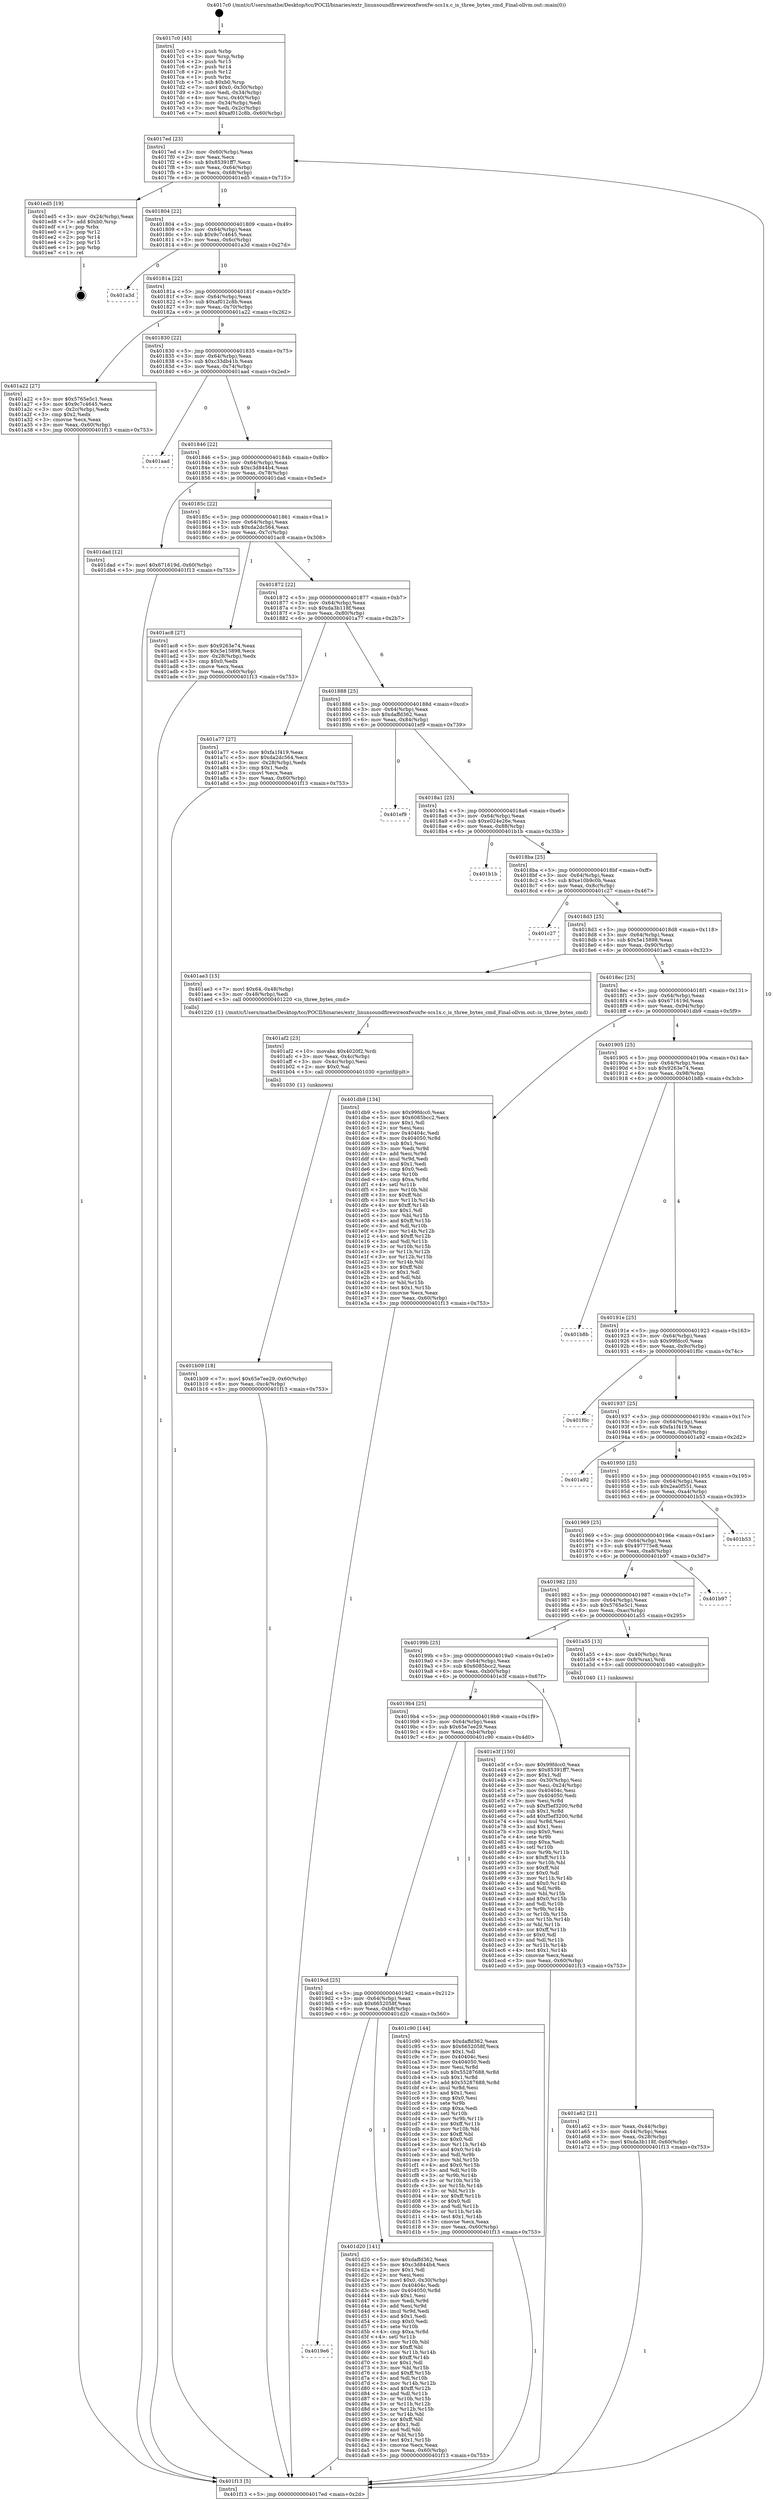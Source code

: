 digraph "0x4017c0" {
  label = "0x4017c0 (/mnt/c/Users/mathe/Desktop/tcc/POCII/binaries/extr_linuxsoundfirewireoxfwoxfw-scs1x.c_is_three_bytes_cmd_Final-ollvm.out::main(0))"
  labelloc = "t"
  node[shape=record]

  Entry [label="",width=0.3,height=0.3,shape=circle,fillcolor=black,style=filled]
  "0x4017ed" [label="{
     0x4017ed [23]\l
     | [instrs]\l
     &nbsp;&nbsp;0x4017ed \<+3\>: mov -0x60(%rbp),%eax\l
     &nbsp;&nbsp;0x4017f0 \<+2\>: mov %eax,%ecx\l
     &nbsp;&nbsp;0x4017f2 \<+6\>: sub $0x85391ff7,%ecx\l
     &nbsp;&nbsp;0x4017f8 \<+3\>: mov %eax,-0x64(%rbp)\l
     &nbsp;&nbsp;0x4017fb \<+3\>: mov %ecx,-0x68(%rbp)\l
     &nbsp;&nbsp;0x4017fe \<+6\>: je 0000000000401ed5 \<main+0x715\>\l
  }"]
  "0x401ed5" [label="{
     0x401ed5 [19]\l
     | [instrs]\l
     &nbsp;&nbsp;0x401ed5 \<+3\>: mov -0x24(%rbp),%eax\l
     &nbsp;&nbsp;0x401ed8 \<+7\>: add $0xb0,%rsp\l
     &nbsp;&nbsp;0x401edf \<+1\>: pop %rbx\l
     &nbsp;&nbsp;0x401ee0 \<+2\>: pop %r12\l
     &nbsp;&nbsp;0x401ee2 \<+2\>: pop %r14\l
     &nbsp;&nbsp;0x401ee4 \<+2\>: pop %r15\l
     &nbsp;&nbsp;0x401ee6 \<+1\>: pop %rbp\l
     &nbsp;&nbsp;0x401ee7 \<+1\>: ret\l
  }"]
  "0x401804" [label="{
     0x401804 [22]\l
     | [instrs]\l
     &nbsp;&nbsp;0x401804 \<+5\>: jmp 0000000000401809 \<main+0x49\>\l
     &nbsp;&nbsp;0x401809 \<+3\>: mov -0x64(%rbp),%eax\l
     &nbsp;&nbsp;0x40180c \<+5\>: sub $0x9c7c4645,%eax\l
     &nbsp;&nbsp;0x401811 \<+3\>: mov %eax,-0x6c(%rbp)\l
     &nbsp;&nbsp;0x401814 \<+6\>: je 0000000000401a3d \<main+0x27d\>\l
  }"]
  Exit [label="",width=0.3,height=0.3,shape=circle,fillcolor=black,style=filled,peripheries=2]
  "0x401a3d" [label="{
     0x401a3d\l
  }", style=dashed]
  "0x40181a" [label="{
     0x40181a [22]\l
     | [instrs]\l
     &nbsp;&nbsp;0x40181a \<+5\>: jmp 000000000040181f \<main+0x5f\>\l
     &nbsp;&nbsp;0x40181f \<+3\>: mov -0x64(%rbp),%eax\l
     &nbsp;&nbsp;0x401822 \<+5\>: sub $0xaf012c8b,%eax\l
     &nbsp;&nbsp;0x401827 \<+3\>: mov %eax,-0x70(%rbp)\l
     &nbsp;&nbsp;0x40182a \<+6\>: je 0000000000401a22 \<main+0x262\>\l
  }"]
  "0x4019e6" [label="{
     0x4019e6\l
  }", style=dashed]
  "0x401a22" [label="{
     0x401a22 [27]\l
     | [instrs]\l
     &nbsp;&nbsp;0x401a22 \<+5\>: mov $0x5765e5c1,%eax\l
     &nbsp;&nbsp;0x401a27 \<+5\>: mov $0x9c7c4645,%ecx\l
     &nbsp;&nbsp;0x401a2c \<+3\>: mov -0x2c(%rbp),%edx\l
     &nbsp;&nbsp;0x401a2f \<+3\>: cmp $0x2,%edx\l
     &nbsp;&nbsp;0x401a32 \<+3\>: cmovne %ecx,%eax\l
     &nbsp;&nbsp;0x401a35 \<+3\>: mov %eax,-0x60(%rbp)\l
     &nbsp;&nbsp;0x401a38 \<+5\>: jmp 0000000000401f13 \<main+0x753\>\l
  }"]
  "0x401830" [label="{
     0x401830 [22]\l
     | [instrs]\l
     &nbsp;&nbsp;0x401830 \<+5\>: jmp 0000000000401835 \<main+0x75\>\l
     &nbsp;&nbsp;0x401835 \<+3\>: mov -0x64(%rbp),%eax\l
     &nbsp;&nbsp;0x401838 \<+5\>: sub $0xc33db41b,%eax\l
     &nbsp;&nbsp;0x40183d \<+3\>: mov %eax,-0x74(%rbp)\l
     &nbsp;&nbsp;0x401840 \<+6\>: je 0000000000401aad \<main+0x2ed\>\l
  }"]
  "0x401f13" [label="{
     0x401f13 [5]\l
     | [instrs]\l
     &nbsp;&nbsp;0x401f13 \<+5\>: jmp 00000000004017ed \<main+0x2d\>\l
  }"]
  "0x4017c0" [label="{
     0x4017c0 [45]\l
     | [instrs]\l
     &nbsp;&nbsp;0x4017c0 \<+1\>: push %rbp\l
     &nbsp;&nbsp;0x4017c1 \<+3\>: mov %rsp,%rbp\l
     &nbsp;&nbsp;0x4017c4 \<+2\>: push %r15\l
     &nbsp;&nbsp;0x4017c6 \<+2\>: push %r14\l
     &nbsp;&nbsp;0x4017c8 \<+2\>: push %r12\l
     &nbsp;&nbsp;0x4017ca \<+1\>: push %rbx\l
     &nbsp;&nbsp;0x4017cb \<+7\>: sub $0xb0,%rsp\l
     &nbsp;&nbsp;0x4017d2 \<+7\>: movl $0x0,-0x30(%rbp)\l
     &nbsp;&nbsp;0x4017d9 \<+3\>: mov %edi,-0x34(%rbp)\l
     &nbsp;&nbsp;0x4017dc \<+4\>: mov %rsi,-0x40(%rbp)\l
     &nbsp;&nbsp;0x4017e0 \<+3\>: mov -0x34(%rbp),%edi\l
     &nbsp;&nbsp;0x4017e3 \<+3\>: mov %edi,-0x2c(%rbp)\l
     &nbsp;&nbsp;0x4017e6 \<+7\>: movl $0xaf012c8b,-0x60(%rbp)\l
  }"]
  "0x401d20" [label="{
     0x401d20 [141]\l
     | [instrs]\l
     &nbsp;&nbsp;0x401d20 \<+5\>: mov $0xdaffd362,%eax\l
     &nbsp;&nbsp;0x401d25 \<+5\>: mov $0xc3d844b4,%ecx\l
     &nbsp;&nbsp;0x401d2a \<+2\>: mov $0x1,%dl\l
     &nbsp;&nbsp;0x401d2c \<+2\>: xor %esi,%esi\l
     &nbsp;&nbsp;0x401d2e \<+7\>: movl $0x0,-0x30(%rbp)\l
     &nbsp;&nbsp;0x401d35 \<+7\>: mov 0x40404c,%edi\l
     &nbsp;&nbsp;0x401d3c \<+8\>: mov 0x404050,%r8d\l
     &nbsp;&nbsp;0x401d44 \<+3\>: sub $0x1,%esi\l
     &nbsp;&nbsp;0x401d47 \<+3\>: mov %edi,%r9d\l
     &nbsp;&nbsp;0x401d4a \<+3\>: add %esi,%r9d\l
     &nbsp;&nbsp;0x401d4d \<+4\>: imul %r9d,%edi\l
     &nbsp;&nbsp;0x401d51 \<+3\>: and $0x1,%edi\l
     &nbsp;&nbsp;0x401d54 \<+3\>: cmp $0x0,%edi\l
     &nbsp;&nbsp;0x401d57 \<+4\>: sete %r10b\l
     &nbsp;&nbsp;0x401d5b \<+4\>: cmp $0xa,%r8d\l
     &nbsp;&nbsp;0x401d5f \<+4\>: setl %r11b\l
     &nbsp;&nbsp;0x401d63 \<+3\>: mov %r10b,%bl\l
     &nbsp;&nbsp;0x401d66 \<+3\>: xor $0xff,%bl\l
     &nbsp;&nbsp;0x401d69 \<+3\>: mov %r11b,%r14b\l
     &nbsp;&nbsp;0x401d6c \<+4\>: xor $0xff,%r14b\l
     &nbsp;&nbsp;0x401d70 \<+3\>: xor $0x1,%dl\l
     &nbsp;&nbsp;0x401d73 \<+3\>: mov %bl,%r15b\l
     &nbsp;&nbsp;0x401d76 \<+4\>: and $0xff,%r15b\l
     &nbsp;&nbsp;0x401d7a \<+3\>: and %dl,%r10b\l
     &nbsp;&nbsp;0x401d7d \<+3\>: mov %r14b,%r12b\l
     &nbsp;&nbsp;0x401d80 \<+4\>: and $0xff,%r12b\l
     &nbsp;&nbsp;0x401d84 \<+3\>: and %dl,%r11b\l
     &nbsp;&nbsp;0x401d87 \<+3\>: or %r10b,%r15b\l
     &nbsp;&nbsp;0x401d8a \<+3\>: or %r11b,%r12b\l
     &nbsp;&nbsp;0x401d8d \<+3\>: xor %r12b,%r15b\l
     &nbsp;&nbsp;0x401d90 \<+3\>: or %r14b,%bl\l
     &nbsp;&nbsp;0x401d93 \<+3\>: xor $0xff,%bl\l
     &nbsp;&nbsp;0x401d96 \<+3\>: or $0x1,%dl\l
     &nbsp;&nbsp;0x401d99 \<+2\>: and %dl,%bl\l
     &nbsp;&nbsp;0x401d9b \<+3\>: or %bl,%r15b\l
     &nbsp;&nbsp;0x401d9e \<+4\>: test $0x1,%r15b\l
     &nbsp;&nbsp;0x401da2 \<+3\>: cmovne %ecx,%eax\l
     &nbsp;&nbsp;0x401da5 \<+3\>: mov %eax,-0x60(%rbp)\l
     &nbsp;&nbsp;0x401da8 \<+5\>: jmp 0000000000401f13 \<main+0x753\>\l
  }"]
  "0x401aad" [label="{
     0x401aad\l
  }", style=dashed]
  "0x401846" [label="{
     0x401846 [22]\l
     | [instrs]\l
     &nbsp;&nbsp;0x401846 \<+5\>: jmp 000000000040184b \<main+0x8b\>\l
     &nbsp;&nbsp;0x40184b \<+3\>: mov -0x64(%rbp),%eax\l
     &nbsp;&nbsp;0x40184e \<+5\>: sub $0xc3d844b4,%eax\l
     &nbsp;&nbsp;0x401853 \<+3\>: mov %eax,-0x78(%rbp)\l
     &nbsp;&nbsp;0x401856 \<+6\>: je 0000000000401dad \<main+0x5ed\>\l
  }"]
  "0x4019cd" [label="{
     0x4019cd [25]\l
     | [instrs]\l
     &nbsp;&nbsp;0x4019cd \<+5\>: jmp 00000000004019d2 \<main+0x212\>\l
     &nbsp;&nbsp;0x4019d2 \<+3\>: mov -0x64(%rbp),%eax\l
     &nbsp;&nbsp;0x4019d5 \<+5\>: sub $0x6652058f,%eax\l
     &nbsp;&nbsp;0x4019da \<+6\>: mov %eax,-0xb8(%rbp)\l
     &nbsp;&nbsp;0x4019e0 \<+6\>: je 0000000000401d20 \<main+0x560\>\l
  }"]
  "0x401dad" [label="{
     0x401dad [12]\l
     | [instrs]\l
     &nbsp;&nbsp;0x401dad \<+7\>: movl $0x671619d,-0x60(%rbp)\l
     &nbsp;&nbsp;0x401db4 \<+5\>: jmp 0000000000401f13 \<main+0x753\>\l
  }"]
  "0x40185c" [label="{
     0x40185c [22]\l
     | [instrs]\l
     &nbsp;&nbsp;0x40185c \<+5\>: jmp 0000000000401861 \<main+0xa1\>\l
     &nbsp;&nbsp;0x401861 \<+3\>: mov -0x64(%rbp),%eax\l
     &nbsp;&nbsp;0x401864 \<+5\>: sub $0xda2dc564,%eax\l
     &nbsp;&nbsp;0x401869 \<+3\>: mov %eax,-0x7c(%rbp)\l
     &nbsp;&nbsp;0x40186c \<+6\>: je 0000000000401ac8 \<main+0x308\>\l
  }"]
  "0x401c90" [label="{
     0x401c90 [144]\l
     | [instrs]\l
     &nbsp;&nbsp;0x401c90 \<+5\>: mov $0xdaffd362,%eax\l
     &nbsp;&nbsp;0x401c95 \<+5\>: mov $0x6652058f,%ecx\l
     &nbsp;&nbsp;0x401c9a \<+2\>: mov $0x1,%dl\l
     &nbsp;&nbsp;0x401c9c \<+7\>: mov 0x40404c,%esi\l
     &nbsp;&nbsp;0x401ca3 \<+7\>: mov 0x404050,%edi\l
     &nbsp;&nbsp;0x401caa \<+3\>: mov %esi,%r8d\l
     &nbsp;&nbsp;0x401cad \<+7\>: sub $0x55287688,%r8d\l
     &nbsp;&nbsp;0x401cb4 \<+4\>: sub $0x1,%r8d\l
     &nbsp;&nbsp;0x401cb8 \<+7\>: add $0x55287688,%r8d\l
     &nbsp;&nbsp;0x401cbf \<+4\>: imul %r8d,%esi\l
     &nbsp;&nbsp;0x401cc3 \<+3\>: and $0x1,%esi\l
     &nbsp;&nbsp;0x401cc6 \<+3\>: cmp $0x0,%esi\l
     &nbsp;&nbsp;0x401cc9 \<+4\>: sete %r9b\l
     &nbsp;&nbsp;0x401ccd \<+3\>: cmp $0xa,%edi\l
     &nbsp;&nbsp;0x401cd0 \<+4\>: setl %r10b\l
     &nbsp;&nbsp;0x401cd4 \<+3\>: mov %r9b,%r11b\l
     &nbsp;&nbsp;0x401cd7 \<+4\>: xor $0xff,%r11b\l
     &nbsp;&nbsp;0x401cdb \<+3\>: mov %r10b,%bl\l
     &nbsp;&nbsp;0x401cde \<+3\>: xor $0xff,%bl\l
     &nbsp;&nbsp;0x401ce1 \<+3\>: xor $0x0,%dl\l
     &nbsp;&nbsp;0x401ce4 \<+3\>: mov %r11b,%r14b\l
     &nbsp;&nbsp;0x401ce7 \<+4\>: and $0x0,%r14b\l
     &nbsp;&nbsp;0x401ceb \<+3\>: and %dl,%r9b\l
     &nbsp;&nbsp;0x401cee \<+3\>: mov %bl,%r15b\l
     &nbsp;&nbsp;0x401cf1 \<+4\>: and $0x0,%r15b\l
     &nbsp;&nbsp;0x401cf5 \<+3\>: and %dl,%r10b\l
     &nbsp;&nbsp;0x401cf8 \<+3\>: or %r9b,%r14b\l
     &nbsp;&nbsp;0x401cfb \<+3\>: or %r10b,%r15b\l
     &nbsp;&nbsp;0x401cfe \<+3\>: xor %r15b,%r14b\l
     &nbsp;&nbsp;0x401d01 \<+3\>: or %bl,%r11b\l
     &nbsp;&nbsp;0x401d04 \<+4\>: xor $0xff,%r11b\l
     &nbsp;&nbsp;0x401d08 \<+3\>: or $0x0,%dl\l
     &nbsp;&nbsp;0x401d0b \<+3\>: and %dl,%r11b\l
     &nbsp;&nbsp;0x401d0e \<+3\>: or %r11b,%r14b\l
     &nbsp;&nbsp;0x401d11 \<+4\>: test $0x1,%r14b\l
     &nbsp;&nbsp;0x401d15 \<+3\>: cmovne %ecx,%eax\l
     &nbsp;&nbsp;0x401d18 \<+3\>: mov %eax,-0x60(%rbp)\l
     &nbsp;&nbsp;0x401d1b \<+5\>: jmp 0000000000401f13 \<main+0x753\>\l
  }"]
  "0x401ac8" [label="{
     0x401ac8 [27]\l
     | [instrs]\l
     &nbsp;&nbsp;0x401ac8 \<+5\>: mov $0x9263e74,%eax\l
     &nbsp;&nbsp;0x401acd \<+5\>: mov $0x5e15898,%ecx\l
     &nbsp;&nbsp;0x401ad2 \<+3\>: mov -0x28(%rbp),%edx\l
     &nbsp;&nbsp;0x401ad5 \<+3\>: cmp $0x0,%edx\l
     &nbsp;&nbsp;0x401ad8 \<+3\>: cmove %ecx,%eax\l
     &nbsp;&nbsp;0x401adb \<+3\>: mov %eax,-0x60(%rbp)\l
     &nbsp;&nbsp;0x401ade \<+5\>: jmp 0000000000401f13 \<main+0x753\>\l
  }"]
  "0x401872" [label="{
     0x401872 [22]\l
     | [instrs]\l
     &nbsp;&nbsp;0x401872 \<+5\>: jmp 0000000000401877 \<main+0xb7\>\l
     &nbsp;&nbsp;0x401877 \<+3\>: mov -0x64(%rbp),%eax\l
     &nbsp;&nbsp;0x40187a \<+5\>: sub $0xda3b118f,%eax\l
     &nbsp;&nbsp;0x40187f \<+3\>: mov %eax,-0x80(%rbp)\l
     &nbsp;&nbsp;0x401882 \<+6\>: je 0000000000401a77 \<main+0x2b7\>\l
  }"]
  "0x4019b4" [label="{
     0x4019b4 [25]\l
     | [instrs]\l
     &nbsp;&nbsp;0x4019b4 \<+5\>: jmp 00000000004019b9 \<main+0x1f9\>\l
     &nbsp;&nbsp;0x4019b9 \<+3\>: mov -0x64(%rbp),%eax\l
     &nbsp;&nbsp;0x4019bc \<+5\>: sub $0x65e7ee29,%eax\l
     &nbsp;&nbsp;0x4019c1 \<+6\>: mov %eax,-0xb4(%rbp)\l
     &nbsp;&nbsp;0x4019c7 \<+6\>: je 0000000000401c90 \<main+0x4d0\>\l
  }"]
  "0x401a77" [label="{
     0x401a77 [27]\l
     | [instrs]\l
     &nbsp;&nbsp;0x401a77 \<+5\>: mov $0xfa1f419,%eax\l
     &nbsp;&nbsp;0x401a7c \<+5\>: mov $0xda2dc564,%ecx\l
     &nbsp;&nbsp;0x401a81 \<+3\>: mov -0x28(%rbp),%edx\l
     &nbsp;&nbsp;0x401a84 \<+3\>: cmp $0x1,%edx\l
     &nbsp;&nbsp;0x401a87 \<+3\>: cmovl %ecx,%eax\l
     &nbsp;&nbsp;0x401a8a \<+3\>: mov %eax,-0x60(%rbp)\l
     &nbsp;&nbsp;0x401a8d \<+5\>: jmp 0000000000401f13 \<main+0x753\>\l
  }"]
  "0x401888" [label="{
     0x401888 [25]\l
     | [instrs]\l
     &nbsp;&nbsp;0x401888 \<+5\>: jmp 000000000040188d \<main+0xcd\>\l
     &nbsp;&nbsp;0x40188d \<+3\>: mov -0x64(%rbp),%eax\l
     &nbsp;&nbsp;0x401890 \<+5\>: sub $0xdaffd362,%eax\l
     &nbsp;&nbsp;0x401895 \<+6\>: mov %eax,-0x84(%rbp)\l
     &nbsp;&nbsp;0x40189b \<+6\>: je 0000000000401ef9 \<main+0x739\>\l
  }"]
  "0x401e3f" [label="{
     0x401e3f [150]\l
     | [instrs]\l
     &nbsp;&nbsp;0x401e3f \<+5\>: mov $0x99fdcc0,%eax\l
     &nbsp;&nbsp;0x401e44 \<+5\>: mov $0x85391ff7,%ecx\l
     &nbsp;&nbsp;0x401e49 \<+2\>: mov $0x1,%dl\l
     &nbsp;&nbsp;0x401e4b \<+3\>: mov -0x30(%rbp),%esi\l
     &nbsp;&nbsp;0x401e4e \<+3\>: mov %esi,-0x24(%rbp)\l
     &nbsp;&nbsp;0x401e51 \<+7\>: mov 0x40404c,%esi\l
     &nbsp;&nbsp;0x401e58 \<+7\>: mov 0x404050,%edi\l
     &nbsp;&nbsp;0x401e5f \<+3\>: mov %esi,%r8d\l
     &nbsp;&nbsp;0x401e62 \<+7\>: sub $0xf5ef3200,%r8d\l
     &nbsp;&nbsp;0x401e69 \<+4\>: sub $0x1,%r8d\l
     &nbsp;&nbsp;0x401e6d \<+7\>: add $0xf5ef3200,%r8d\l
     &nbsp;&nbsp;0x401e74 \<+4\>: imul %r8d,%esi\l
     &nbsp;&nbsp;0x401e78 \<+3\>: and $0x1,%esi\l
     &nbsp;&nbsp;0x401e7b \<+3\>: cmp $0x0,%esi\l
     &nbsp;&nbsp;0x401e7e \<+4\>: sete %r9b\l
     &nbsp;&nbsp;0x401e82 \<+3\>: cmp $0xa,%edi\l
     &nbsp;&nbsp;0x401e85 \<+4\>: setl %r10b\l
     &nbsp;&nbsp;0x401e89 \<+3\>: mov %r9b,%r11b\l
     &nbsp;&nbsp;0x401e8c \<+4\>: xor $0xff,%r11b\l
     &nbsp;&nbsp;0x401e90 \<+3\>: mov %r10b,%bl\l
     &nbsp;&nbsp;0x401e93 \<+3\>: xor $0xff,%bl\l
     &nbsp;&nbsp;0x401e96 \<+3\>: xor $0x0,%dl\l
     &nbsp;&nbsp;0x401e99 \<+3\>: mov %r11b,%r14b\l
     &nbsp;&nbsp;0x401e9c \<+4\>: and $0x0,%r14b\l
     &nbsp;&nbsp;0x401ea0 \<+3\>: and %dl,%r9b\l
     &nbsp;&nbsp;0x401ea3 \<+3\>: mov %bl,%r15b\l
     &nbsp;&nbsp;0x401ea6 \<+4\>: and $0x0,%r15b\l
     &nbsp;&nbsp;0x401eaa \<+3\>: and %dl,%r10b\l
     &nbsp;&nbsp;0x401ead \<+3\>: or %r9b,%r14b\l
     &nbsp;&nbsp;0x401eb0 \<+3\>: or %r10b,%r15b\l
     &nbsp;&nbsp;0x401eb3 \<+3\>: xor %r15b,%r14b\l
     &nbsp;&nbsp;0x401eb6 \<+3\>: or %bl,%r11b\l
     &nbsp;&nbsp;0x401eb9 \<+4\>: xor $0xff,%r11b\l
     &nbsp;&nbsp;0x401ebd \<+3\>: or $0x0,%dl\l
     &nbsp;&nbsp;0x401ec0 \<+3\>: and %dl,%r11b\l
     &nbsp;&nbsp;0x401ec3 \<+3\>: or %r11b,%r14b\l
     &nbsp;&nbsp;0x401ec6 \<+4\>: test $0x1,%r14b\l
     &nbsp;&nbsp;0x401eca \<+3\>: cmovne %ecx,%eax\l
     &nbsp;&nbsp;0x401ecd \<+3\>: mov %eax,-0x60(%rbp)\l
     &nbsp;&nbsp;0x401ed0 \<+5\>: jmp 0000000000401f13 \<main+0x753\>\l
  }"]
  "0x401ef9" [label="{
     0x401ef9\l
  }", style=dashed]
  "0x4018a1" [label="{
     0x4018a1 [25]\l
     | [instrs]\l
     &nbsp;&nbsp;0x4018a1 \<+5\>: jmp 00000000004018a6 \<main+0xe6\>\l
     &nbsp;&nbsp;0x4018a6 \<+3\>: mov -0x64(%rbp),%eax\l
     &nbsp;&nbsp;0x4018a9 \<+5\>: sub $0xe024e26e,%eax\l
     &nbsp;&nbsp;0x4018ae \<+6\>: mov %eax,-0x88(%rbp)\l
     &nbsp;&nbsp;0x4018b4 \<+6\>: je 0000000000401b1b \<main+0x35b\>\l
  }"]
  "0x401b09" [label="{
     0x401b09 [18]\l
     | [instrs]\l
     &nbsp;&nbsp;0x401b09 \<+7\>: movl $0x65e7ee29,-0x60(%rbp)\l
     &nbsp;&nbsp;0x401b10 \<+6\>: mov %eax,-0xc4(%rbp)\l
     &nbsp;&nbsp;0x401b16 \<+5\>: jmp 0000000000401f13 \<main+0x753\>\l
  }"]
  "0x401b1b" [label="{
     0x401b1b\l
  }", style=dashed]
  "0x4018ba" [label="{
     0x4018ba [25]\l
     | [instrs]\l
     &nbsp;&nbsp;0x4018ba \<+5\>: jmp 00000000004018bf \<main+0xff\>\l
     &nbsp;&nbsp;0x4018bf \<+3\>: mov -0x64(%rbp),%eax\l
     &nbsp;&nbsp;0x4018c2 \<+5\>: sub $0xe10b9c0b,%eax\l
     &nbsp;&nbsp;0x4018c7 \<+6\>: mov %eax,-0x8c(%rbp)\l
     &nbsp;&nbsp;0x4018cd \<+6\>: je 0000000000401c27 \<main+0x467\>\l
  }"]
  "0x401af2" [label="{
     0x401af2 [23]\l
     | [instrs]\l
     &nbsp;&nbsp;0x401af2 \<+10\>: movabs $0x4020f2,%rdi\l
     &nbsp;&nbsp;0x401afc \<+3\>: mov %eax,-0x4c(%rbp)\l
     &nbsp;&nbsp;0x401aff \<+3\>: mov -0x4c(%rbp),%esi\l
     &nbsp;&nbsp;0x401b02 \<+2\>: mov $0x0,%al\l
     &nbsp;&nbsp;0x401b04 \<+5\>: call 0000000000401030 \<printf@plt\>\l
     | [calls]\l
     &nbsp;&nbsp;0x401030 \{1\} (unknown)\l
  }"]
  "0x401c27" [label="{
     0x401c27\l
  }", style=dashed]
  "0x4018d3" [label="{
     0x4018d3 [25]\l
     | [instrs]\l
     &nbsp;&nbsp;0x4018d3 \<+5\>: jmp 00000000004018d8 \<main+0x118\>\l
     &nbsp;&nbsp;0x4018d8 \<+3\>: mov -0x64(%rbp),%eax\l
     &nbsp;&nbsp;0x4018db \<+5\>: sub $0x5e15898,%eax\l
     &nbsp;&nbsp;0x4018e0 \<+6\>: mov %eax,-0x90(%rbp)\l
     &nbsp;&nbsp;0x4018e6 \<+6\>: je 0000000000401ae3 \<main+0x323\>\l
  }"]
  "0x401a62" [label="{
     0x401a62 [21]\l
     | [instrs]\l
     &nbsp;&nbsp;0x401a62 \<+3\>: mov %eax,-0x44(%rbp)\l
     &nbsp;&nbsp;0x401a65 \<+3\>: mov -0x44(%rbp),%eax\l
     &nbsp;&nbsp;0x401a68 \<+3\>: mov %eax,-0x28(%rbp)\l
     &nbsp;&nbsp;0x401a6b \<+7\>: movl $0xda3b118f,-0x60(%rbp)\l
     &nbsp;&nbsp;0x401a72 \<+5\>: jmp 0000000000401f13 \<main+0x753\>\l
  }"]
  "0x401ae3" [label="{
     0x401ae3 [15]\l
     | [instrs]\l
     &nbsp;&nbsp;0x401ae3 \<+7\>: movl $0x64,-0x48(%rbp)\l
     &nbsp;&nbsp;0x401aea \<+3\>: mov -0x48(%rbp),%edi\l
     &nbsp;&nbsp;0x401aed \<+5\>: call 0000000000401220 \<is_three_bytes_cmd\>\l
     | [calls]\l
     &nbsp;&nbsp;0x401220 \{1\} (/mnt/c/Users/mathe/Desktop/tcc/POCII/binaries/extr_linuxsoundfirewireoxfwoxfw-scs1x.c_is_three_bytes_cmd_Final-ollvm.out::is_three_bytes_cmd)\l
  }"]
  "0x4018ec" [label="{
     0x4018ec [25]\l
     | [instrs]\l
     &nbsp;&nbsp;0x4018ec \<+5\>: jmp 00000000004018f1 \<main+0x131\>\l
     &nbsp;&nbsp;0x4018f1 \<+3\>: mov -0x64(%rbp),%eax\l
     &nbsp;&nbsp;0x4018f4 \<+5\>: sub $0x671619d,%eax\l
     &nbsp;&nbsp;0x4018f9 \<+6\>: mov %eax,-0x94(%rbp)\l
     &nbsp;&nbsp;0x4018ff \<+6\>: je 0000000000401db9 \<main+0x5f9\>\l
  }"]
  "0x40199b" [label="{
     0x40199b [25]\l
     | [instrs]\l
     &nbsp;&nbsp;0x40199b \<+5\>: jmp 00000000004019a0 \<main+0x1e0\>\l
     &nbsp;&nbsp;0x4019a0 \<+3\>: mov -0x64(%rbp),%eax\l
     &nbsp;&nbsp;0x4019a3 \<+5\>: sub $0x6085bcc2,%eax\l
     &nbsp;&nbsp;0x4019a8 \<+6\>: mov %eax,-0xb0(%rbp)\l
     &nbsp;&nbsp;0x4019ae \<+6\>: je 0000000000401e3f \<main+0x67f\>\l
  }"]
  "0x401db9" [label="{
     0x401db9 [134]\l
     | [instrs]\l
     &nbsp;&nbsp;0x401db9 \<+5\>: mov $0x99fdcc0,%eax\l
     &nbsp;&nbsp;0x401dbe \<+5\>: mov $0x6085bcc2,%ecx\l
     &nbsp;&nbsp;0x401dc3 \<+2\>: mov $0x1,%dl\l
     &nbsp;&nbsp;0x401dc5 \<+2\>: xor %esi,%esi\l
     &nbsp;&nbsp;0x401dc7 \<+7\>: mov 0x40404c,%edi\l
     &nbsp;&nbsp;0x401dce \<+8\>: mov 0x404050,%r8d\l
     &nbsp;&nbsp;0x401dd6 \<+3\>: sub $0x1,%esi\l
     &nbsp;&nbsp;0x401dd9 \<+3\>: mov %edi,%r9d\l
     &nbsp;&nbsp;0x401ddc \<+3\>: add %esi,%r9d\l
     &nbsp;&nbsp;0x401ddf \<+4\>: imul %r9d,%edi\l
     &nbsp;&nbsp;0x401de3 \<+3\>: and $0x1,%edi\l
     &nbsp;&nbsp;0x401de6 \<+3\>: cmp $0x0,%edi\l
     &nbsp;&nbsp;0x401de9 \<+4\>: sete %r10b\l
     &nbsp;&nbsp;0x401ded \<+4\>: cmp $0xa,%r8d\l
     &nbsp;&nbsp;0x401df1 \<+4\>: setl %r11b\l
     &nbsp;&nbsp;0x401df5 \<+3\>: mov %r10b,%bl\l
     &nbsp;&nbsp;0x401df8 \<+3\>: xor $0xff,%bl\l
     &nbsp;&nbsp;0x401dfb \<+3\>: mov %r11b,%r14b\l
     &nbsp;&nbsp;0x401dfe \<+4\>: xor $0xff,%r14b\l
     &nbsp;&nbsp;0x401e02 \<+3\>: xor $0x1,%dl\l
     &nbsp;&nbsp;0x401e05 \<+3\>: mov %bl,%r15b\l
     &nbsp;&nbsp;0x401e08 \<+4\>: and $0xff,%r15b\l
     &nbsp;&nbsp;0x401e0c \<+3\>: and %dl,%r10b\l
     &nbsp;&nbsp;0x401e0f \<+3\>: mov %r14b,%r12b\l
     &nbsp;&nbsp;0x401e12 \<+4\>: and $0xff,%r12b\l
     &nbsp;&nbsp;0x401e16 \<+3\>: and %dl,%r11b\l
     &nbsp;&nbsp;0x401e19 \<+3\>: or %r10b,%r15b\l
     &nbsp;&nbsp;0x401e1c \<+3\>: or %r11b,%r12b\l
     &nbsp;&nbsp;0x401e1f \<+3\>: xor %r12b,%r15b\l
     &nbsp;&nbsp;0x401e22 \<+3\>: or %r14b,%bl\l
     &nbsp;&nbsp;0x401e25 \<+3\>: xor $0xff,%bl\l
     &nbsp;&nbsp;0x401e28 \<+3\>: or $0x1,%dl\l
     &nbsp;&nbsp;0x401e2b \<+2\>: and %dl,%bl\l
     &nbsp;&nbsp;0x401e2d \<+3\>: or %bl,%r15b\l
     &nbsp;&nbsp;0x401e30 \<+4\>: test $0x1,%r15b\l
     &nbsp;&nbsp;0x401e34 \<+3\>: cmovne %ecx,%eax\l
     &nbsp;&nbsp;0x401e37 \<+3\>: mov %eax,-0x60(%rbp)\l
     &nbsp;&nbsp;0x401e3a \<+5\>: jmp 0000000000401f13 \<main+0x753\>\l
  }"]
  "0x401905" [label="{
     0x401905 [25]\l
     | [instrs]\l
     &nbsp;&nbsp;0x401905 \<+5\>: jmp 000000000040190a \<main+0x14a\>\l
     &nbsp;&nbsp;0x40190a \<+3\>: mov -0x64(%rbp),%eax\l
     &nbsp;&nbsp;0x40190d \<+5\>: sub $0x9263e74,%eax\l
     &nbsp;&nbsp;0x401912 \<+6\>: mov %eax,-0x98(%rbp)\l
     &nbsp;&nbsp;0x401918 \<+6\>: je 0000000000401b8b \<main+0x3cb\>\l
  }"]
  "0x401a55" [label="{
     0x401a55 [13]\l
     | [instrs]\l
     &nbsp;&nbsp;0x401a55 \<+4\>: mov -0x40(%rbp),%rax\l
     &nbsp;&nbsp;0x401a59 \<+4\>: mov 0x8(%rax),%rdi\l
     &nbsp;&nbsp;0x401a5d \<+5\>: call 0000000000401040 \<atoi@plt\>\l
     | [calls]\l
     &nbsp;&nbsp;0x401040 \{1\} (unknown)\l
  }"]
  "0x401b8b" [label="{
     0x401b8b\l
  }", style=dashed]
  "0x40191e" [label="{
     0x40191e [25]\l
     | [instrs]\l
     &nbsp;&nbsp;0x40191e \<+5\>: jmp 0000000000401923 \<main+0x163\>\l
     &nbsp;&nbsp;0x401923 \<+3\>: mov -0x64(%rbp),%eax\l
     &nbsp;&nbsp;0x401926 \<+5\>: sub $0x99fdcc0,%eax\l
     &nbsp;&nbsp;0x40192b \<+6\>: mov %eax,-0x9c(%rbp)\l
     &nbsp;&nbsp;0x401931 \<+6\>: je 0000000000401f0c \<main+0x74c\>\l
  }"]
  "0x401982" [label="{
     0x401982 [25]\l
     | [instrs]\l
     &nbsp;&nbsp;0x401982 \<+5\>: jmp 0000000000401987 \<main+0x1c7\>\l
     &nbsp;&nbsp;0x401987 \<+3\>: mov -0x64(%rbp),%eax\l
     &nbsp;&nbsp;0x40198a \<+5\>: sub $0x5765e5c1,%eax\l
     &nbsp;&nbsp;0x40198f \<+6\>: mov %eax,-0xac(%rbp)\l
     &nbsp;&nbsp;0x401995 \<+6\>: je 0000000000401a55 \<main+0x295\>\l
  }"]
  "0x401f0c" [label="{
     0x401f0c\l
  }", style=dashed]
  "0x401937" [label="{
     0x401937 [25]\l
     | [instrs]\l
     &nbsp;&nbsp;0x401937 \<+5\>: jmp 000000000040193c \<main+0x17c\>\l
     &nbsp;&nbsp;0x40193c \<+3\>: mov -0x64(%rbp),%eax\l
     &nbsp;&nbsp;0x40193f \<+5\>: sub $0xfa1f419,%eax\l
     &nbsp;&nbsp;0x401944 \<+6\>: mov %eax,-0xa0(%rbp)\l
     &nbsp;&nbsp;0x40194a \<+6\>: je 0000000000401a92 \<main+0x2d2\>\l
  }"]
  "0x401b97" [label="{
     0x401b97\l
  }", style=dashed]
  "0x401a92" [label="{
     0x401a92\l
  }", style=dashed]
  "0x401950" [label="{
     0x401950 [25]\l
     | [instrs]\l
     &nbsp;&nbsp;0x401950 \<+5\>: jmp 0000000000401955 \<main+0x195\>\l
     &nbsp;&nbsp;0x401955 \<+3\>: mov -0x64(%rbp),%eax\l
     &nbsp;&nbsp;0x401958 \<+5\>: sub $0x2ea0f551,%eax\l
     &nbsp;&nbsp;0x40195d \<+6\>: mov %eax,-0xa4(%rbp)\l
     &nbsp;&nbsp;0x401963 \<+6\>: je 0000000000401b53 \<main+0x393\>\l
  }"]
  "0x401969" [label="{
     0x401969 [25]\l
     | [instrs]\l
     &nbsp;&nbsp;0x401969 \<+5\>: jmp 000000000040196e \<main+0x1ae\>\l
     &nbsp;&nbsp;0x40196e \<+3\>: mov -0x64(%rbp),%eax\l
     &nbsp;&nbsp;0x401971 \<+5\>: sub $0x497775e8,%eax\l
     &nbsp;&nbsp;0x401976 \<+6\>: mov %eax,-0xa8(%rbp)\l
     &nbsp;&nbsp;0x40197c \<+6\>: je 0000000000401b97 \<main+0x3d7\>\l
  }"]
  "0x401b53" [label="{
     0x401b53\l
  }", style=dashed]
  Entry -> "0x4017c0" [label=" 1"]
  "0x4017ed" -> "0x401ed5" [label=" 1"]
  "0x4017ed" -> "0x401804" [label=" 10"]
  "0x401ed5" -> Exit [label=" 1"]
  "0x401804" -> "0x401a3d" [label=" 0"]
  "0x401804" -> "0x40181a" [label=" 10"]
  "0x401e3f" -> "0x401f13" [label=" 1"]
  "0x40181a" -> "0x401a22" [label=" 1"]
  "0x40181a" -> "0x401830" [label=" 9"]
  "0x401a22" -> "0x401f13" [label=" 1"]
  "0x4017c0" -> "0x4017ed" [label=" 1"]
  "0x401f13" -> "0x4017ed" [label=" 10"]
  "0x401db9" -> "0x401f13" [label=" 1"]
  "0x401830" -> "0x401aad" [label=" 0"]
  "0x401830" -> "0x401846" [label=" 9"]
  "0x401dad" -> "0x401f13" [label=" 1"]
  "0x401846" -> "0x401dad" [label=" 1"]
  "0x401846" -> "0x40185c" [label=" 8"]
  "0x4019cd" -> "0x4019e6" [label=" 0"]
  "0x40185c" -> "0x401ac8" [label=" 1"]
  "0x40185c" -> "0x401872" [label=" 7"]
  "0x4019cd" -> "0x401d20" [label=" 1"]
  "0x401872" -> "0x401a77" [label=" 1"]
  "0x401872" -> "0x401888" [label=" 6"]
  "0x401c90" -> "0x401f13" [label=" 1"]
  "0x401888" -> "0x401ef9" [label=" 0"]
  "0x401888" -> "0x4018a1" [label=" 6"]
  "0x4019b4" -> "0x4019cd" [label=" 1"]
  "0x4018a1" -> "0x401b1b" [label=" 0"]
  "0x4018a1" -> "0x4018ba" [label=" 6"]
  "0x401d20" -> "0x401f13" [label=" 1"]
  "0x4018ba" -> "0x401c27" [label=" 0"]
  "0x4018ba" -> "0x4018d3" [label=" 6"]
  "0x40199b" -> "0x4019b4" [label=" 2"]
  "0x4018d3" -> "0x401ae3" [label=" 1"]
  "0x4018d3" -> "0x4018ec" [label=" 5"]
  "0x40199b" -> "0x401e3f" [label=" 1"]
  "0x4018ec" -> "0x401db9" [label=" 1"]
  "0x4018ec" -> "0x401905" [label=" 4"]
  "0x4019b4" -> "0x401c90" [label=" 1"]
  "0x401905" -> "0x401b8b" [label=" 0"]
  "0x401905" -> "0x40191e" [label=" 4"]
  "0x401b09" -> "0x401f13" [label=" 1"]
  "0x40191e" -> "0x401f0c" [label=" 0"]
  "0x40191e" -> "0x401937" [label=" 4"]
  "0x401ae3" -> "0x401af2" [label=" 1"]
  "0x401937" -> "0x401a92" [label=" 0"]
  "0x401937" -> "0x401950" [label=" 4"]
  "0x401ac8" -> "0x401f13" [label=" 1"]
  "0x401950" -> "0x401b53" [label=" 0"]
  "0x401950" -> "0x401969" [label=" 4"]
  "0x401a77" -> "0x401f13" [label=" 1"]
  "0x401969" -> "0x401b97" [label=" 0"]
  "0x401969" -> "0x401982" [label=" 4"]
  "0x401af2" -> "0x401b09" [label=" 1"]
  "0x401982" -> "0x401a55" [label=" 1"]
  "0x401982" -> "0x40199b" [label=" 3"]
  "0x401a55" -> "0x401a62" [label=" 1"]
  "0x401a62" -> "0x401f13" [label=" 1"]
}
